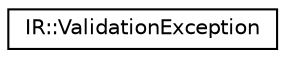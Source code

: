 digraph "Graphical Class Hierarchy"
{
  edge [fontname="Helvetica",fontsize="10",labelfontname="Helvetica",labelfontsize="10"];
  node [fontname="Helvetica",fontsize="10",shape=record];
  rankdir="LR";
  Node0 [label="IR::ValidationException",height=0.2,width=0.4,color="black", fillcolor="white", style="filled",URL="$struct_i_r_1_1_validation_exception.html"];
}
